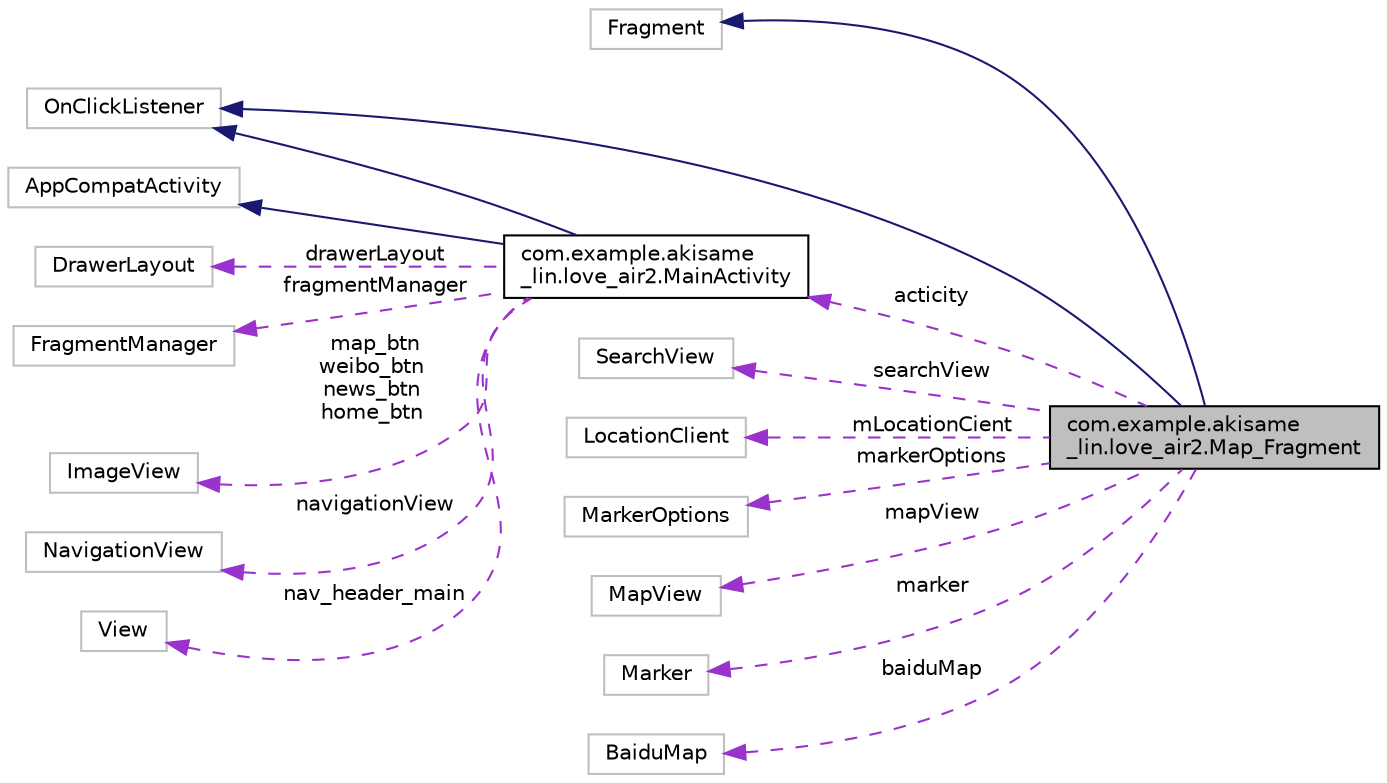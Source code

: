 digraph "com.example.akisame_lin.love_air2.Map_Fragment"
{
 // LATEX_PDF_SIZE
  edge [fontname="Helvetica",fontsize="10",labelfontname="Helvetica",labelfontsize="10"];
  node [fontname="Helvetica",fontsize="10",shape=record];
  rankdir="LR";
  Node3 [label="com.example.akisame\l_lin.love_air2.Map_Fragment",height=0.2,width=0.4,color="black", fillcolor="grey75", style="filled", fontcolor="black",tooltip=" "];
  Node4 -> Node3 [dir="back",color="midnightblue",fontsize="10",style="solid",fontname="Helvetica"];
  Node4 [label="Fragment",height=0.2,width=0.4,color="grey75", fillcolor="white", style="filled",tooltip=" "];
  Node5 -> Node3 [dir="back",color="midnightblue",fontsize="10",style="solid",fontname="Helvetica"];
  Node5 [label="OnClickListener",height=0.2,width=0.4,color="grey75", fillcolor="white", style="filled",tooltip=" "];
  Node6 -> Node3 [dir="back",color="darkorchid3",fontsize="10",style="dashed",label=" acticity" ,fontname="Helvetica"];
  Node6 [label="com.example.akisame\l_lin.love_air2.MainActivity",height=0.2,width=0.4,color="black", fillcolor="white", style="filled",URL="$classcom_1_1example_1_1akisame__lin_1_1love__air2_1_1_main_activity.html",tooltip=" "];
  Node7 -> Node6 [dir="back",color="midnightblue",fontsize="10",style="solid",fontname="Helvetica"];
  Node7 [label="AppCompatActivity",height=0.2,width=0.4,color="grey75", fillcolor="white", style="filled",tooltip=" "];
  Node5 -> Node6 [dir="back",color="midnightblue",fontsize="10",style="solid",fontname="Helvetica"];
  Node8 -> Node6 [dir="back",color="darkorchid3",fontsize="10",style="dashed",label=" drawerLayout" ,fontname="Helvetica"];
  Node8 [label="DrawerLayout",height=0.2,width=0.4,color="grey75", fillcolor="white", style="filled",tooltip=" "];
  Node9 -> Node6 [dir="back",color="darkorchid3",fontsize="10",style="dashed",label=" fragmentManager" ,fontname="Helvetica"];
  Node9 [label="FragmentManager",height=0.2,width=0.4,color="grey75", fillcolor="white", style="filled",tooltip=" "];
  Node10 -> Node6 [dir="back",color="darkorchid3",fontsize="10",style="dashed",label=" map_btn\nweibo_btn\nnews_btn\nhome_btn" ,fontname="Helvetica"];
  Node10 [label="ImageView",height=0.2,width=0.4,color="grey75", fillcolor="white", style="filled",tooltip=" "];
  Node11 -> Node6 [dir="back",color="darkorchid3",fontsize="10",style="dashed",label=" navigationView" ,fontname="Helvetica"];
  Node11 [label="NavigationView",height=0.2,width=0.4,color="grey75", fillcolor="white", style="filled",tooltip=" "];
  Node12 -> Node6 [dir="back",color="darkorchid3",fontsize="10",style="dashed",label=" nav_header_main" ,fontname="Helvetica"];
  Node12 [label="View",height=0.2,width=0.4,color="grey75", fillcolor="white", style="filled",tooltip=" "];
  Node13 -> Node3 [dir="back",color="darkorchid3",fontsize="10",style="dashed",label=" searchView" ,fontname="Helvetica"];
  Node13 [label="SearchView",height=0.2,width=0.4,color="grey75", fillcolor="white", style="filled",tooltip=" "];
  Node14 -> Node3 [dir="back",color="darkorchid3",fontsize="10",style="dashed",label=" mLocationCient" ,fontname="Helvetica"];
  Node14 [label="LocationClient",height=0.2,width=0.4,color="grey75", fillcolor="white", style="filled",tooltip=" "];
  Node15 -> Node3 [dir="back",color="darkorchid3",fontsize="10",style="dashed",label=" markerOptions" ,fontname="Helvetica"];
  Node15 [label="MarkerOptions",height=0.2,width=0.4,color="grey75", fillcolor="white", style="filled",tooltip=" "];
  Node16 -> Node3 [dir="back",color="darkorchid3",fontsize="10",style="dashed",label=" mapView" ,fontname="Helvetica"];
  Node16 [label="MapView",height=0.2,width=0.4,color="grey75", fillcolor="white", style="filled",tooltip=" "];
  Node17 -> Node3 [dir="back",color="darkorchid3",fontsize="10",style="dashed",label=" marker" ,fontname="Helvetica"];
  Node17 [label="Marker",height=0.2,width=0.4,color="grey75", fillcolor="white", style="filled",tooltip=" "];
  Node18 -> Node3 [dir="back",color="darkorchid3",fontsize="10",style="dashed",label=" baiduMap" ,fontname="Helvetica"];
  Node18 [label="BaiduMap",height=0.2,width=0.4,color="grey75", fillcolor="white", style="filled",tooltip=" "];
}
